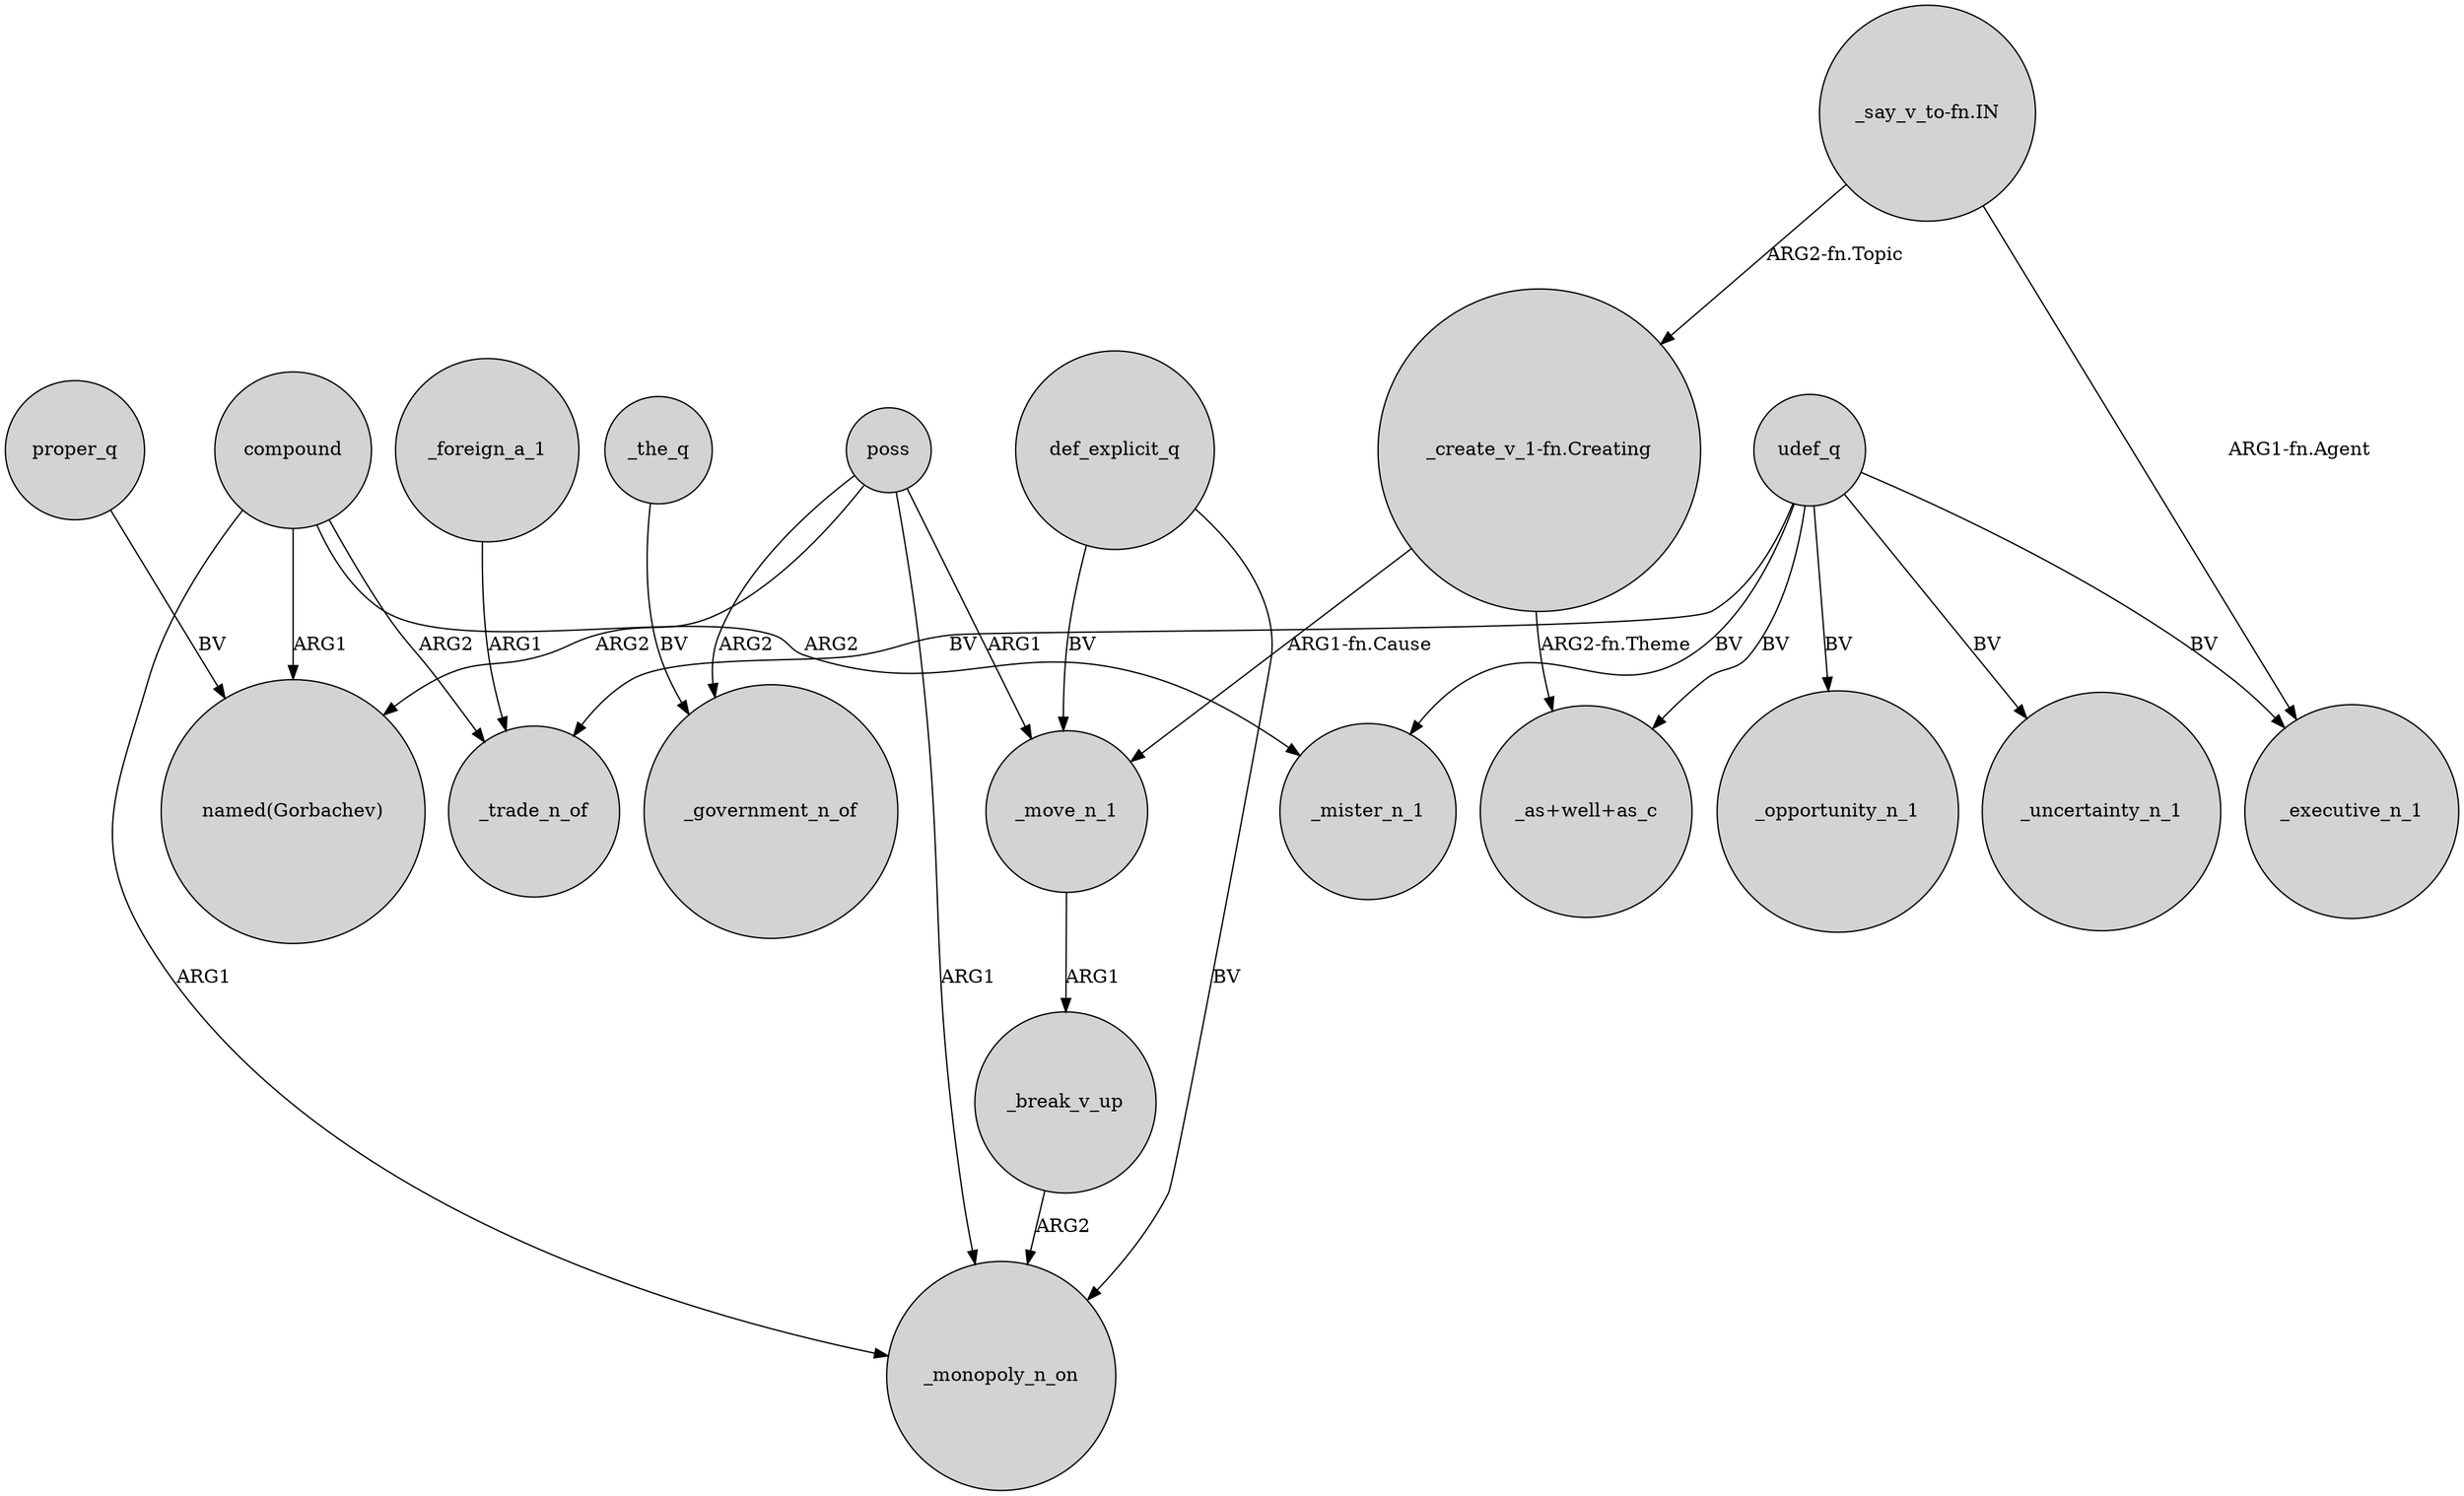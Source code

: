 digraph {
	node [shape=circle style=filled]
	poss -> "named(Gorbachev)" [label=ARG2]
	udef_q -> _trade_n_of [label=BV]
	udef_q -> "_as+well+as_c" [label=BV]
	udef_q -> _executive_n_1 [label=BV]
	poss -> _monopoly_n_on [label=ARG1]
	compound -> _mister_n_1 [label=ARG2]
	compound -> _monopoly_n_on [label=ARG1]
	udef_q -> _mister_n_1 [label=BV]
	compound -> "named(Gorbachev)" [label=ARG1]
	udef_q -> _uncertainty_n_1 [label=BV]
	udef_q -> _opportunity_n_1 [label=BV]
	"_create_v_1-fn.Creating" -> "_as+well+as_c" [label="ARG2-fn.Theme"]
	def_explicit_q -> _monopoly_n_on [label=BV]
	_break_v_up -> _monopoly_n_on [label=ARG2]
	"_say_v_to-fn.IN" -> _executive_n_1 [label="ARG1-fn.Agent"]
	compound -> _trade_n_of [label=ARG2]
	def_explicit_q -> _move_n_1 [label=BV]
	_the_q -> _government_n_of [label=BV]
	_foreign_a_1 -> _trade_n_of [label=ARG1]
	poss -> _move_n_1 [label=ARG1]
	"_create_v_1-fn.Creating" -> _move_n_1 [label="ARG1-fn.Cause"]
	"_say_v_to-fn.IN" -> "_create_v_1-fn.Creating" [label="ARG2-fn.Topic"]
	proper_q -> "named(Gorbachev)" [label=BV]
	poss -> _government_n_of [label=ARG2]
	_move_n_1 -> _break_v_up [label=ARG1]
}
